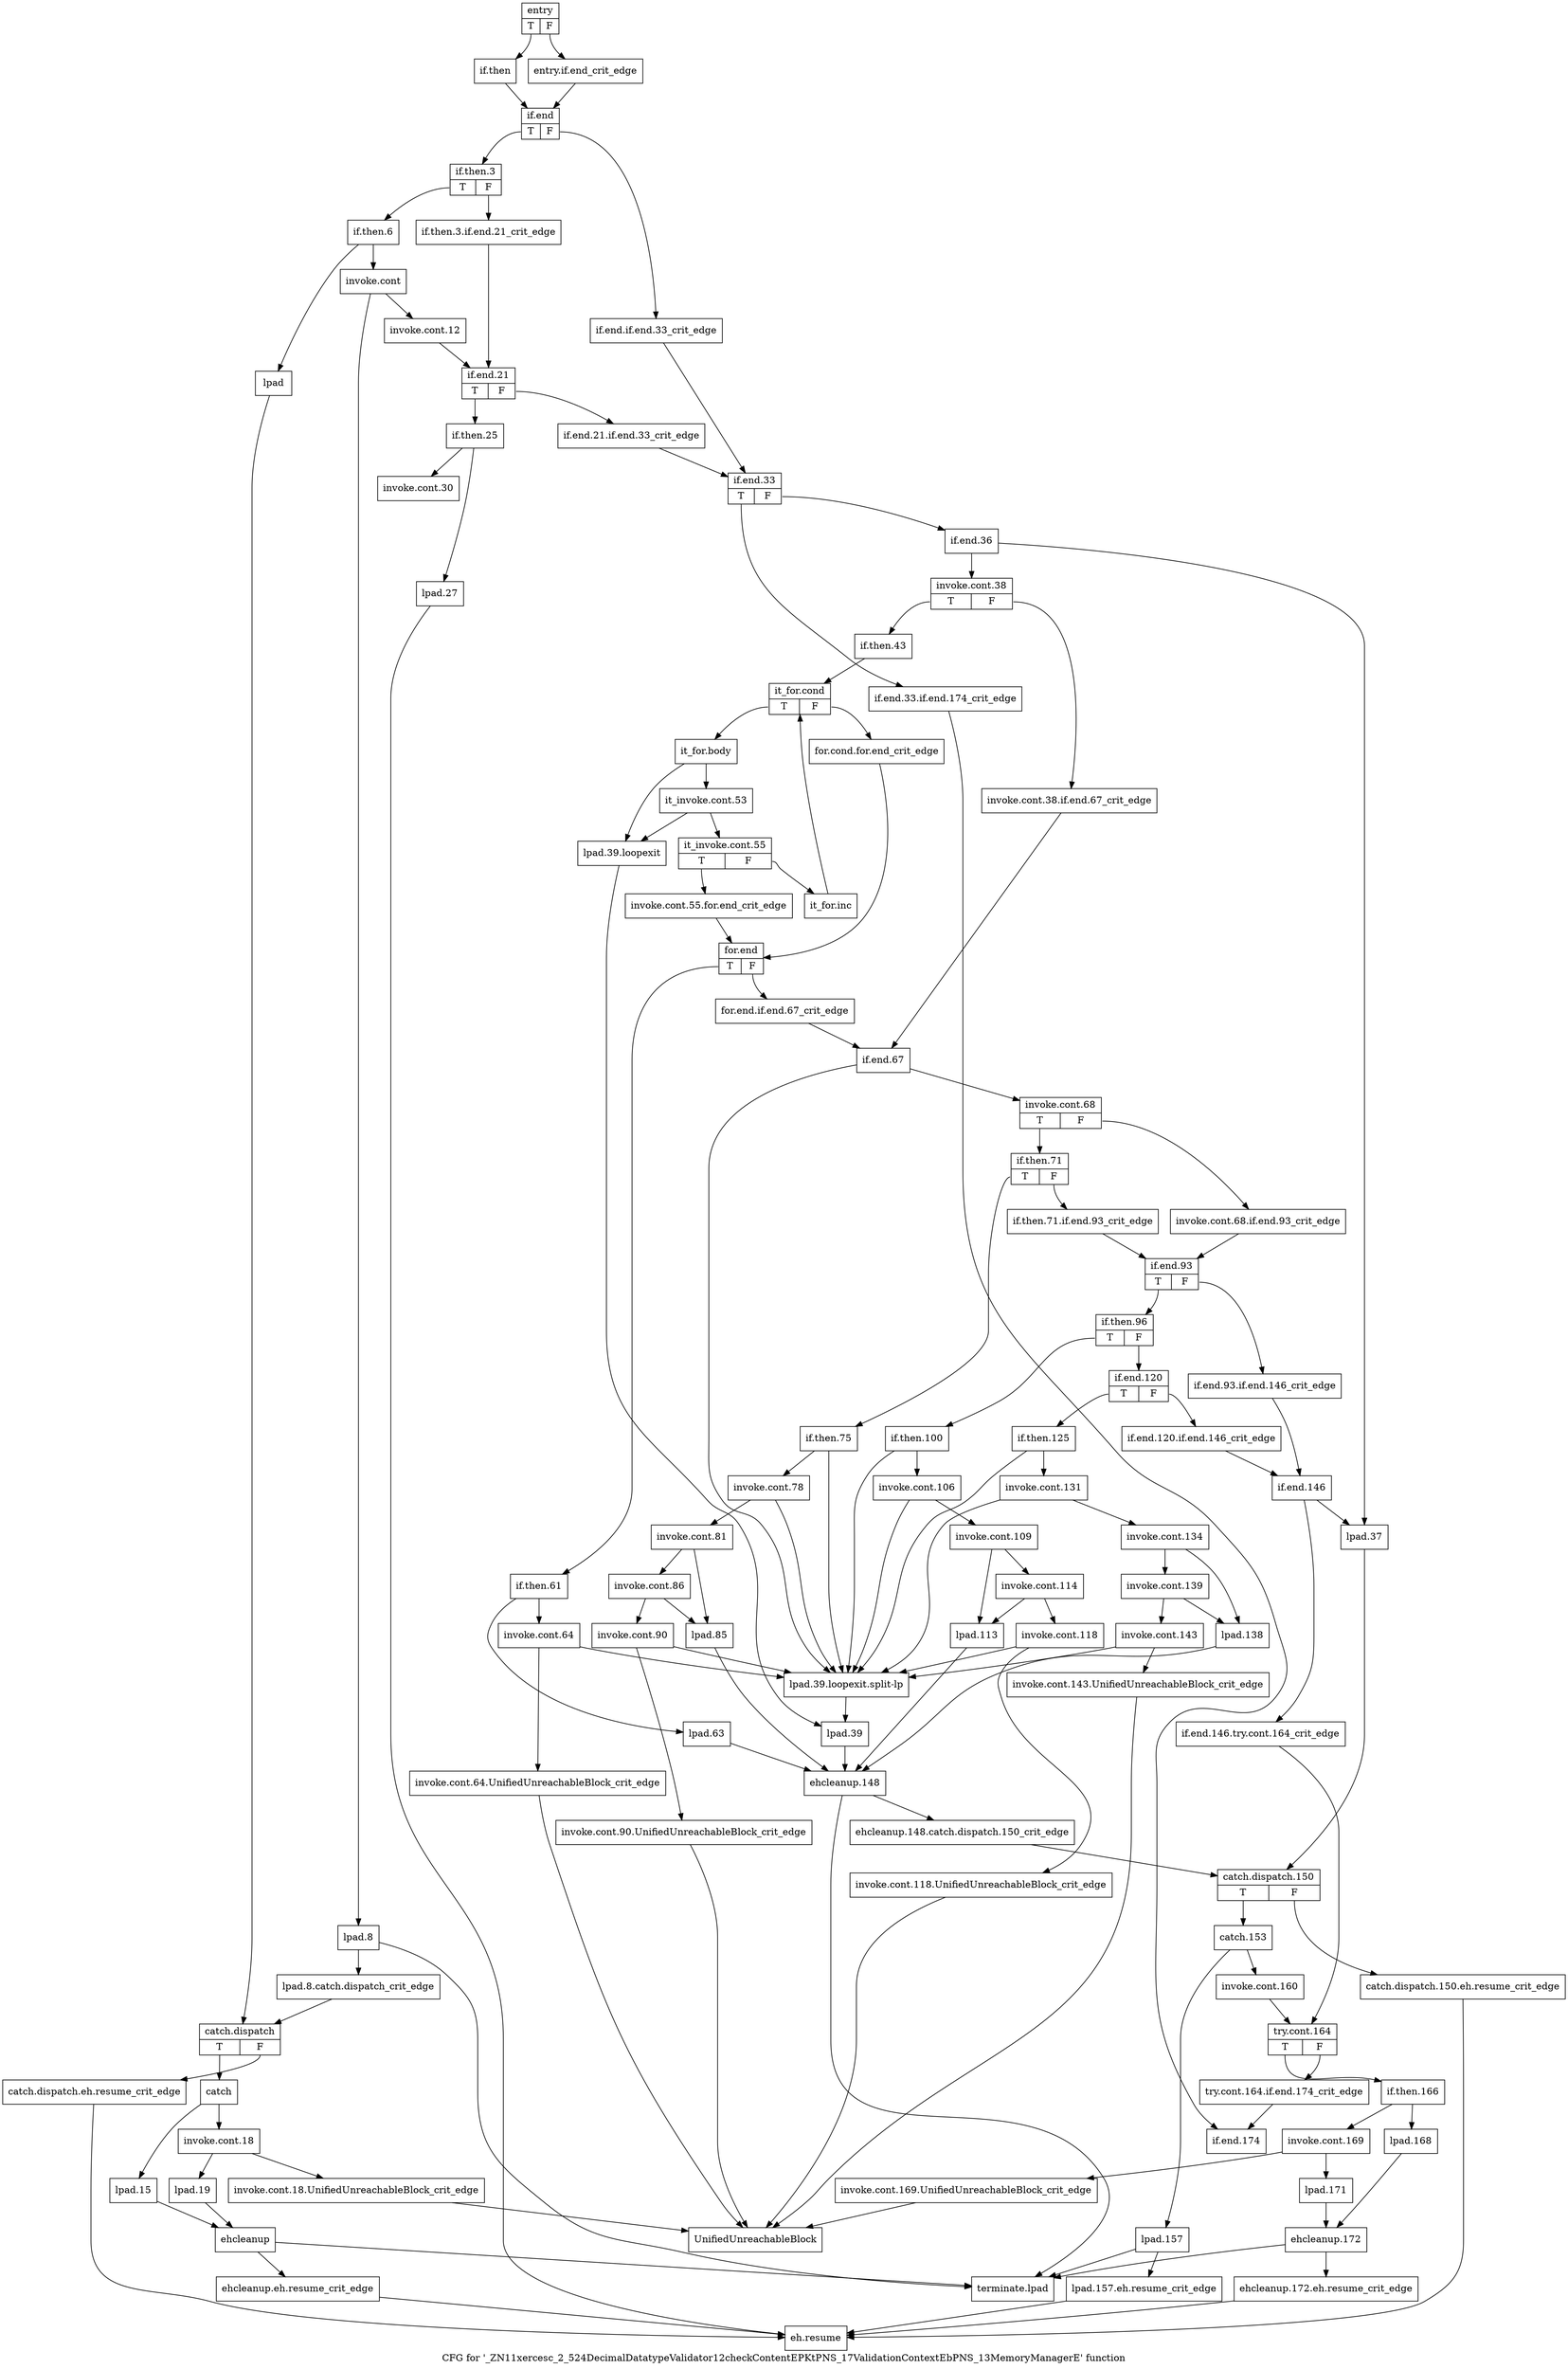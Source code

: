 digraph "CFG for '_ZN11xercesc_2_524DecimalDatatypeValidator12checkContentEPKtPNS_17ValidationContextEbPNS_13MemoryManagerE' function" {
	label="CFG for '_ZN11xercesc_2_524DecimalDatatypeValidator12checkContentEPKtPNS_17ValidationContextEbPNS_13MemoryManagerE' function";

	Node0x33866e0 [shape=record,label="{entry|{<s0>T|<s1>F}}"];
	Node0x33866e0:s0 -> Node0x3386780;
	Node0x33866e0:s1 -> Node0x3386730;
	Node0x3386730 [shape=record,label="{entry.if.end_crit_edge}"];
	Node0x3386730 -> Node0x33867d0;
	Node0x3386780 [shape=record,label="{if.then}"];
	Node0x3386780 -> Node0x33867d0;
	Node0x33867d0 [shape=record,label="{if.end|{<s0>T|<s1>F}}"];
	Node0x33867d0:s0 -> Node0x3386870;
	Node0x33867d0:s1 -> Node0x3386820;
	Node0x3386820 [shape=record,label="{if.end.if.end.33_crit_edge}"];
	Node0x3386820 -> Node0x3386f50;
	Node0x3386870 [shape=record,label="{if.then.3|{<s0>T|<s1>F}}"];
	Node0x3386870:s0 -> Node0x3386910;
	Node0x3386870:s1 -> Node0x33868c0;
	Node0x33868c0 [shape=record,label="{if.then.3.if.end.21_crit_edge}"];
	Node0x33868c0 -> Node0x3386dc0;
	Node0x3386910 [shape=record,label="{if.then.6}"];
	Node0x3386910 -> Node0x3386960;
	Node0x3386910 -> Node0x3386a00;
	Node0x3386960 [shape=record,label="{invoke.cont}"];
	Node0x3386960 -> Node0x33869b0;
	Node0x3386960 -> Node0x3386a50;
	Node0x33869b0 [shape=record,label="{invoke.cont.12}"];
	Node0x33869b0 -> Node0x3386dc0;
	Node0x3386a00 [shape=record,label="{lpad}"];
	Node0x3386a00 -> Node0x3386af0;
	Node0x3386a50 [shape=record,label="{lpad.8}"];
	Node0x3386a50 -> Node0x3386aa0;
	Node0x3386a50 -> Node0x33886c0;
	Node0x3386aa0 [shape=record,label="{lpad.8.catch.dispatch_crit_edge}"];
	Node0x3386aa0 -> Node0x3386af0;
	Node0x3386af0 [shape=record,label="{catch.dispatch|{<s0>T|<s1>F}}"];
	Node0x3386af0:s0 -> Node0x3386b90;
	Node0x3386af0:s1 -> Node0x3386b40;
	Node0x3386b40 [shape=record,label="{catch.dispatch.eh.resume_crit_edge}"];
	Node0x3386b40 -> Node0x3388670;
	Node0x3386b90 [shape=record,label="{catch}"];
	Node0x3386b90 -> Node0x3386be0;
	Node0x3386b90 -> Node0x3386c80;
	Node0x3386be0 [shape=record,label="{invoke.cont.18}"];
	Node0x3386be0 -> Node0x3386c30;
	Node0x3386be0 -> Node0x3386cd0;
	Node0x3386c30 [shape=record,label="{invoke.cont.18.UnifiedUnreachableBlock_crit_edge}"];
	Node0x3386c30 -> Node0x3388710;
	Node0x3386c80 [shape=record,label="{lpad.15}"];
	Node0x3386c80 -> Node0x3386d20;
	Node0x3386cd0 [shape=record,label="{lpad.19}"];
	Node0x3386cd0 -> Node0x3386d20;
	Node0x3386d20 [shape=record,label="{ehcleanup}"];
	Node0x3386d20 -> Node0x3386d70;
	Node0x3386d20 -> Node0x33886c0;
	Node0x3386d70 [shape=record,label="{ehcleanup.eh.resume_crit_edge}"];
	Node0x3386d70 -> Node0x3388670;
	Node0x3386dc0 [shape=record,label="{if.end.21|{<s0>T|<s1>F}}"];
	Node0x3386dc0:s0 -> Node0x3386e60;
	Node0x3386dc0:s1 -> Node0x3386e10;
	Node0x3386e10 [shape=record,label="{if.end.21.if.end.33_crit_edge}"];
	Node0x3386e10 -> Node0x3386f50;
	Node0x3386e60 [shape=record,label="{if.then.25}"];
	Node0x3386e60 -> Node0x3386eb0;
	Node0x3386e60 -> Node0x3386f00;
	Node0x3386eb0 [shape=record,label="{invoke.cont.30}"];
	Node0x3386f00 [shape=record,label="{lpad.27}"];
	Node0x3386f00 -> Node0x3388670;
	Node0x3386f50 [shape=record,label="{if.end.33|{<s0>T|<s1>F}}"];
	Node0x3386f50:s0 -> Node0x3386fa0;
	Node0x3386f50:s1 -> Node0x3386ff0;
	Node0x3386fa0 [shape=record,label="{if.end.33.if.end.174_crit_edge}"];
	Node0x3386fa0 -> Node0x3388620;
	Node0x3386ff0 [shape=record,label="{if.end.36}"];
	Node0x3386ff0 -> Node0x3387040;
	Node0x3386ff0 -> Node0x3387310;
	Node0x3387040 [shape=record,label="{invoke.cont.38|{<s0>T|<s1>F}}"];
	Node0x3387040:s0 -> Node0x33870e0;
	Node0x3387040:s1 -> Node0x3387090;
	Node0x3387090 [shape=record,label="{invoke.cont.38.if.end.67_crit_edge}"];
	Node0x3387090 -> Node0x3387680;
	Node0x33870e0 [shape=record,label="{if.then.43}"];
	Node0x33870e0 -> Node0x3387130;
	Node0x3387130 [shape=record,label="{it_for.cond|{<s0>T|<s1>F}}"];
	Node0x3387130:s0 -> Node0x33871d0;
	Node0x3387130:s1 -> Node0x3387180;
	Node0x3387180 [shape=record,label="{for.cond.for.end_crit_edge}"];
	Node0x3387180 -> Node0x33874a0;
	Node0x33871d0 [shape=record,label="{it_for.body}"];
	Node0x33871d0 -> Node0x3387220;
	Node0x33871d0 -> Node0x3387360;
	Node0x3387220 [shape=record,label="{it_invoke.cont.53}"];
	Node0x3387220 -> Node0x3387270;
	Node0x3387220 -> Node0x3387360;
	Node0x3387270 [shape=record,label="{it_invoke.cont.55|{<s0>T|<s1>F}}"];
	Node0x3387270:s0 -> Node0x33872c0;
	Node0x3387270:s1 -> Node0x3387450;
	Node0x33872c0 [shape=record,label="{invoke.cont.55.for.end_crit_edge}"];
	Node0x33872c0 -> Node0x33874a0;
	Node0x3387310 [shape=record,label="{lpad.37}"];
	Node0x3387310 -> Node0x3388170;
	Node0x3387360 [shape=record,label="{lpad.39.loopexit}"];
	Node0x3387360 -> Node0x3387400;
	Node0x33873b0 [shape=record,label="{lpad.39.loopexit.split-lp}"];
	Node0x33873b0 -> Node0x3387400;
	Node0x3387400 [shape=record,label="{lpad.39}"];
	Node0x3387400 -> Node0x33880d0;
	Node0x3387450 [shape=record,label="{it_for.inc}"];
	Node0x3387450 -> Node0x3387130;
	Node0x33874a0 [shape=record,label="{for.end|{<s0>T|<s1>F}}"];
	Node0x33874a0:s0 -> Node0x3387540;
	Node0x33874a0:s1 -> Node0x33874f0;
	Node0x33874f0 [shape=record,label="{for.end.if.end.67_crit_edge}"];
	Node0x33874f0 -> Node0x3387680;
	Node0x3387540 [shape=record,label="{if.then.61}"];
	Node0x3387540 -> Node0x3387590;
	Node0x3387540 -> Node0x3387630;
	Node0x3387590 [shape=record,label="{invoke.cont.64}"];
	Node0x3387590 -> Node0x33875e0;
	Node0x3387590 -> Node0x33873b0;
	Node0x33875e0 [shape=record,label="{invoke.cont.64.UnifiedUnreachableBlock_crit_edge}"];
	Node0x33875e0 -> Node0x3388710;
	Node0x3387630 [shape=record,label="{lpad.63}"];
	Node0x3387630 -> Node0x33880d0;
	Node0x3387680 [shape=record,label="{if.end.67}"];
	Node0x3387680 -> Node0x33876d0;
	Node0x3387680 -> Node0x33873b0;
	Node0x33876d0 [shape=record,label="{invoke.cont.68|{<s0>T|<s1>F}}"];
	Node0x33876d0:s0 -> Node0x3387770;
	Node0x33876d0:s1 -> Node0x3387720;
	Node0x3387720 [shape=record,label="{invoke.cont.68.if.end.93_crit_edge}"];
	Node0x3387720 -> Node0x3387a40;
	Node0x3387770 [shape=record,label="{if.then.71|{<s0>T|<s1>F}}"];
	Node0x3387770:s0 -> Node0x3387810;
	Node0x3387770:s1 -> Node0x33877c0;
	Node0x33877c0 [shape=record,label="{if.then.71.if.end.93_crit_edge}"];
	Node0x33877c0 -> Node0x3387a40;
	Node0x3387810 [shape=record,label="{if.then.75}"];
	Node0x3387810 -> Node0x3387860;
	Node0x3387810 -> Node0x33873b0;
	Node0x3387860 [shape=record,label="{invoke.cont.78}"];
	Node0x3387860 -> Node0x33878b0;
	Node0x3387860 -> Node0x33873b0;
	Node0x33878b0 [shape=record,label="{invoke.cont.81}"];
	Node0x33878b0 -> Node0x3387900;
	Node0x33878b0 -> Node0x33879f0;
	Node0x3387900 [shape=record,label="{invoke.cont.86}"];
	Node0x3387900 -> Node0x3387950;
	Node0x3387900 -> Node0x33879f0;
	Node0x3387950 [shape=record,label="{invoke.cont.90}"];
	Node0x3387950 -> Node0x33879a0;
	Node0x3387950 -> Node0x33873b0;
	Node0x33879a0 [shape=record,label="{invoke.cont.90.UnifiedUnreachableBlock_crit_edge}"];
	Node0x33879a0 -> Node0x3388710;
	Node0x33879f0 [shape=record,label="{lpad.85}"];
	Node0x33879f0 -> Node0x33880d0;
	Node0x3387a40 [shape=record,label="{if.end.93|{<s0>T|<s1>F}}"];
	Node0x3387a40:s0 -> Node0x3387ae0;
	Node0x3387a40:s1 -> Node0x3387a90;
	Node0x3387a90 [shape=record,label="{if.end.93.if.end.146_crit_edge}"];
	Node0x3387a90 -> Node0x3388030;
	Node0x3387ae0 [shape=record,label="{if.then.96|{<s0>T|<s1>F}}"];
	Node0x3387ae0:s0 -> Node0x3387b30;
	Node0x3387ae0:s1 -> Node0x3387d60;
	Node0x3387b30 [shape=record,label="{if.then.100}"];
	Node0x3387b30 -> Node0x3387b80;
	Node0x3387b30 -> Node0x33873b0;
	Node0x3387b80 [shape=record,label="{invoke.cont.106}"];
	Node0x3387b80 -> Node0x3387bd0;
	Node0x3387b80 -> Node0x33873b0;
	Node0x3387bd0 [shape=record,label="{invoke.cont.109}"];
	Node0x3387bd0 -> Node0x3387c20;
	Node0x3387bd0 -> Node0x3387d10;
	Node0x3387c20 [shape=record,label="{invoke.cont.114}"];
	Node0x3387c20 -> Node0x3387c70;
	Node0x3387c20 -> Node0x3387d10;
	Node0x3387c70 [shape=record,label="{invoke.cont.118}"];
	Node0x3387c70 -> Node0x3387cc0;
	Node0x3387c70 -> Node0x33873b0;
	Node0x3387cc0 [shape=record,label="{invoke.cont.118.UnifiedUnreachableBlock_crit_edge}"];
	Node0x3387cc0 -> Node0x3388710;
	Node0x3387d10 [shape=record,label="{lpad.113}"];
	Node0x3387d10 -> Node0x33880d0;
	Node0x3387d60 [shape=record,label="{if.end.120|{<s0>T|<s1>F}}"];
	Node0x3387d60:s0 -> Node0x3387e00;
	Node0x3387d60:s1 -> Node0x3387db0;
	Node0x3387db0 [shape=record,label="{if.end.120.if.end.146_crit_edge}"];
	Node0x3387db0 -> Node0x3388030;
	Node0x3387e00 [shape=record,label="{if.then.125}"];
	Node0x3387e00 -> Node0x3387e50;
	Node0x3387e00 -> Node0x33873b0;
	Node0x3387e50 [shape=record,label="{invoke.cont.131}"];
	Node0x3387e50 -> Node0x3387ea0;
	Node0x3387e50 -> Node0x33873b0;
	Node0x3387ea0 [shape=record,label="{invoke.cont.134}"];
	Node0x3387ea0 -> Node0x3387ef0;
	Node0x3387ea0 -> Node0x3387fe0;
	Node0x3387ef0 [shape=record,label="{invoke.cont.139}"];
	Node0x3387ef0 -> Node0x3387f40;
	Node0x3387ef0 -> Node0x3387fe0;
	Node0x3387f40 [shape=record,label="{invoke.cont.143}"];
	Node0x3387f40 -> Node0x3387f90;
	Node0x3387f40 -> Node0x33873b0;
	Node0x3387f90 [shape=record,label="{invoke.cont.143.UnifiedUnreachableBlock_crit_edge}"];
	Node0x3387f90 -> Node0x3388710;
	Node0x3387fe0 [shape=record,label="{lpad.138}"];
	Node0x3387fe0 -> Node0x33880d0;
	Node0x3388030 [shape=record,label="{if.end.146}"];
	Node0x3388030 -> Node0x3388080;
	Node0x3388030 -> Node0x3387310;
	Node0x3388080 [shape=record,label="{if.end.146.try.cont.164_crit_edge}"];
	Node0x3388080 -> Node0x33882b0;
	Node0x33880d0 [shape=record,label="{ehcleanup.148}"];
	Node0x33880d0 -> Node0x3388120;
	Node0x33880d0 -> Node0x33886c0;
	Node0x3388120 [shape=record,label="{ehcleanup.148.catch.dispatch.150_crit_edge}"];
	Node0x3388120 -> Node0x3388170;
	Node0x3388170 [shape=record,label="{catch.dispatch.150|{<s0>T|<s1>F}}"];
	Node0x3388170:s0 -> Node0x3388210;
	Node0x3388170:s1 -> Node0x33881c0;
	Node0x33881c0 [shape=record,label="{catch.dispatch.150.eh.resume_crit_edge}"];
	Node0x33881c0 -> Node0x3388670;
	Node0x3388210 [shape=record,label="{catch.153}"];
	Node0x3388210 -> Node0x3388260;
	Node0x3388210 -> Node0x3388440;
	Node0x3388260 [shape=record,label="{invoke.cont.160}"];
	Node0x3388260 -> Node0x33882b0;
	Node0x33882b0 [shape=record,label="{try.cont.164|{<s0>T|<s1>F}}"];
	Node0x33882b0:s0 -> Node0x3388350;
	Node0x33882b0:s1 -> Node0x3388300;
	Node0x3388300 [shape=record,label="{try.cont.164.if.end.174_crit_edge}"];
	Node0x3388300 -> Node0x3388620;
	Node0x3388350 [shape=record,label="{if.then.166}"];
	Node0x3388350 -> Node0x33883a0;
	Node0x3388350 -> Node0x33884e0;
	Node0x33883a0 [shape=record,label="{invoke.cont.169}"];
	Node0x33883a0 -> Node0x33883f0;
	Node0x33883a0 -> Node0x3388530;
	Node0x33883f0 [shape=record,label="{invoke.cont.169.UnifiedUnreachableBlock_crit_edge}"];
	Node0x33883f0 -> Node0x3388710;
	Node0x3388440 [shape=record,label="{lpad.157}"];
	Node0x3388440 -> Node0x3388490;
	Node0x3388440 -> Node0x33886c0;
	Node0x3388490 [shape=record,label="{lpad.157.eh.resume_crit_edge}"];
	Node0x3388490 -> Node0x3388670;
	Node0x33884e0 [shape=record,label="{lpad.168}"];
	Node0x33884e0 -> Node0x3388580;
	Node0x3388530 [shape=record,label="{lpad.171}"];
	Node0x3388530 -> Node0x3388580;
	Node0x3388580 [shape=record,label="{ehcleanup.172}"];
	Node0x3388580 -> Node0x33885d0;
	Node0x3388580 -> Node0x33886c0;
	Node0x33885d0 [shape=record,label="{ehcleanup.172.eh.resume_crit_edge}"];
	Node0x33885d0 -> Node0x3388670;
	Node0x3388620 [shape=record,label="{if.end.174}"];
	Node0x3388670 [shape=record,label="{eh.resume}"];
	Node0x33886c0 [shape=record,label="{terminate.lpad}"];
	Node0x3388710 [shape=record,label="{UnifiedUnreachableBlock}"];
}
